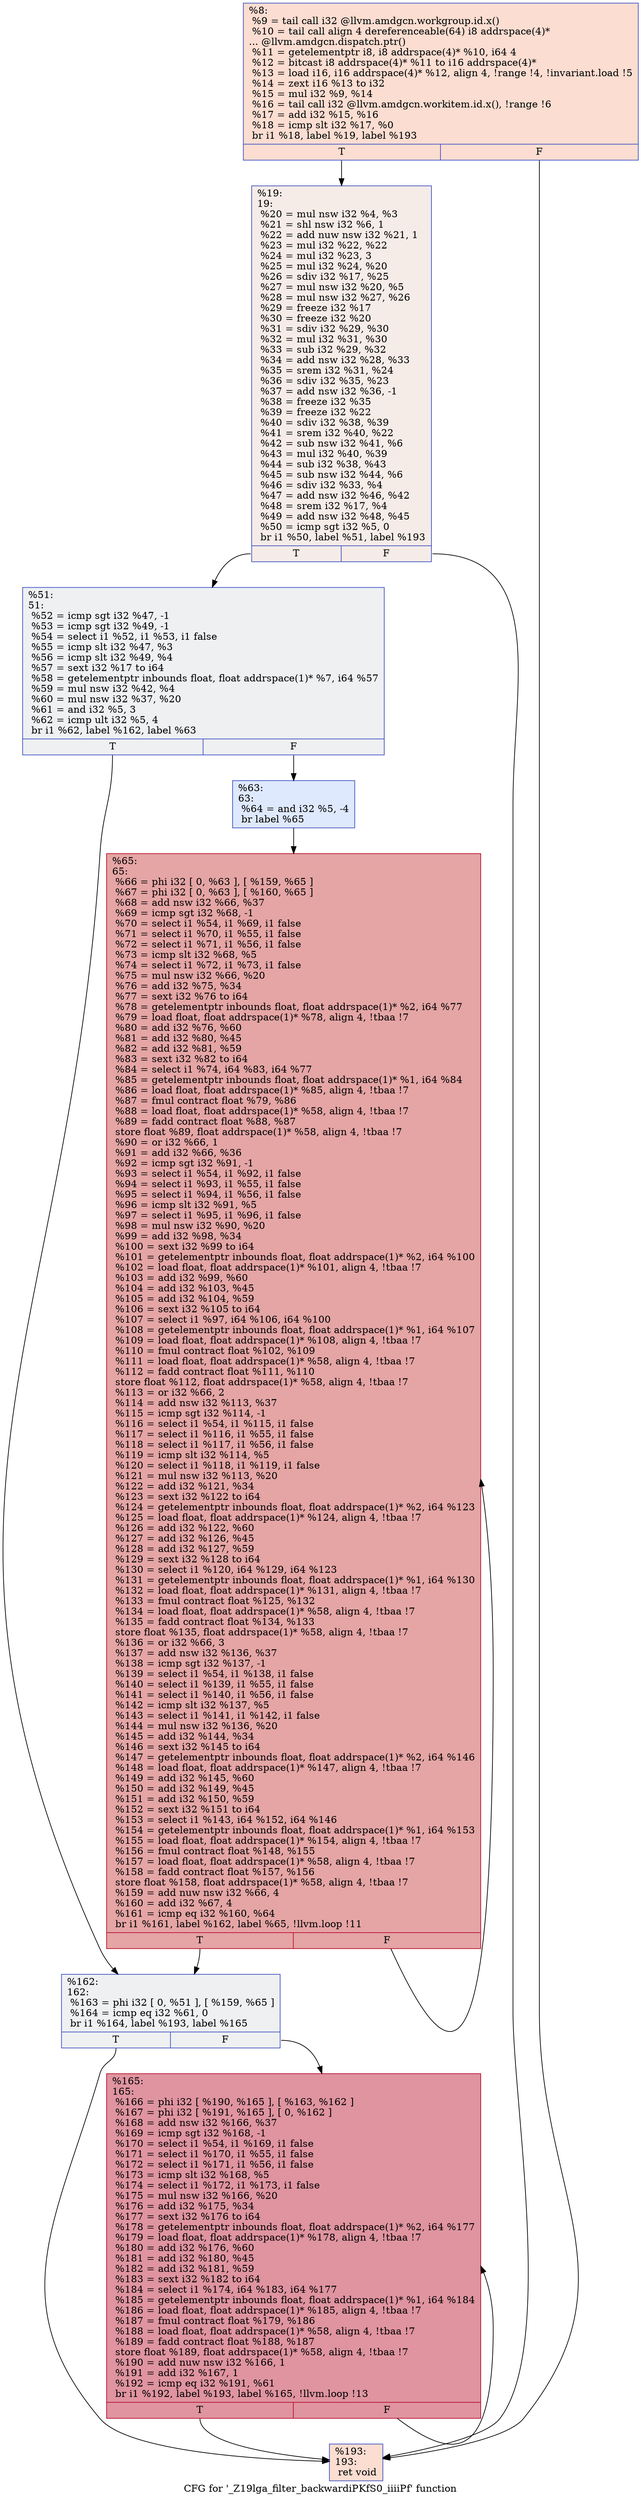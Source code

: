 digraph "CFG for '_Z19lga_filter_backwardiPKfS0_iiiiPf' function" {
	label="CFG for '_Z19lga_filter_backwardiPKfS0_iiiiPf' function";

	Node0x506bc20 [shape=record,color="#3d50c3ff", style=filled, fillcolor="#f7b39670",label="{%8:\l  %9 = tail call i32 @llvm.amdgcn.workgroup.id.x()\l  %10 = tail call align 4 dereferenceable(64) i8 addrspace(4)*\l... @llvm.amdgcn.dispatch.ptr()\l  %11 = getelementptr i8, i8 addrspace(4)* %10, i64 4\l  %12 = bitcast i8 addrspace(4)* %11 to i16 addrspace(4)*\l  %13 = load i16, i16 addrspace(4)* %12, align 4, !range !4, !invariant.load !5\l  %14 = zext i16 %13 to i32\l  %15 = mul i32 %9, %14\l  %16 = tail call i32 @llvm.amdgcn.workitem.id.x(), !range !6\l  %17 = add i32 %15, %16\l  %18 = icmp slt i32 %17, %0\l  br i1 %18, label %19, label %193\l|{<s0>T|<s1>F}}"];
	Node0x506bc20:s0 -> Node0x506db90;
	Node0x506bc20:s1 -> Node0x506dc20;
	Node0x506db90 [shape=record,color="#3d50c3ff", style=filled, fillcolor="#ead5c970",label="{%19:\l19:                                               \l  %20 = mul nsw i32 %4, %3\l  %21 = shl nsw i32 %6, 1\l  %22 = add nuw nsw i32 %21, 1\l  %23 = mul i32 %22, %22\l  %24 = mul i32 %23, 3\l  %25 = mul i32 %24, %20\l  %26 = sdiv i32 %17, %25\l  %27 = mul nsw i32 %20, %5\l  %28 = mul nsw i32 %27, %26\l  %29 = freeze i32 %17\l  %30 = freeze i32 %20\l  %31 = sdiv i32 %29, %30\l  %32 = mul i32 %31, %30\l  %33 = sub i32 %29, %32\l  %34 = add nsw i32 %28, %33\l  %35 = srem i32 %31, %24\l  %36 = sdiv i32 %35, %23\l  %37 = add nsw i32 %36, -1\l  %38 = freeze i32 %35\l  %39 = freeze i32 %22\l  %40 = sdiv i32 %38, %39\l  %41 = srem i32 %40, %22\l  %42 = sub nsw i32 %41, %6\l  %43 = mul i32 %40, %39\l  %44 = sub i32 %38, %43\l  %45 = sub nsw i32 %44, %6\l  %46 = sdiv i32 %33, %4\l  %47 = add nsw i32 %46, %42\l  %48 = srem i32 %17, %4\l  %49 = add nsw i32 %48, %45\l  %50 = icmp sgt i32 %5, 0\l  br i1 %50, label %51, label %193\l|{<s0>T|<s1>F}}"];
	Node0x506db90:s0 -> Node0x506f000;
	Node0x506db90:s1 -> Node0x506dc20;
	Node0x506f000 [shape=record,color="#3d50c3ff", style=filled, fillcolor="#d9dce170",label="{%51:\l51:                                               \l  %52 = icmp sgt i32 %47, -1\l  %53 = icmp sgt i32 %49, -1\l  %54 = select i1 %52, i1 %53, i1 false\l  %55 = icmp slt i32 %47, %3\l  %56 = icmp slt i32 %49, %4\l  %57 = sext i32 %17 to i64\l  %58 = getelementptr inbounds float, float addrspace(1)* %7, i64 %57\l  %59 = mul nsw i32 %42, %4\l  %60 = mul nsw i32 %37, %20\l  %61 = and i32 %5, 3\l  %62 = icmp ult i32 %5, 4\l  br i1 %62, label %162, label %63\l|{<s0>T|<s1>F}}"];
	Node0x506f000:s0 -> Node0x506f7a0;
	Node0x506f000:s1 -> Node0x506f7f0;
	Node0x506f7f0 [shape=record,color="#3d50c3ff", style=filled, fillcolor="#b5cdfa70",label="{%63:\l63:                                               \l  %64 = and i32 %5, -4\l  br label %65\l}"];
	Node0x506f7f0 -> Node0x506e4a0;
	Node0x506e4a0 [shape=record,color="#b70d28ff", style=filled, fillcolor="#c5333470",label="{%65:\l65:                                               \l  %66 = phi i32 [ 0, %63 ], [ %159, %65 ]\l  %67 = phi i32 [ 0, %63 ], [ %160, %65 ]\l  %68 = add nsw i32 %66, %37\l  %69 = icmp sgt i32 %68, -1\l  %70 = select i1 %54, i1 %69, i1 false\l  %71 = select i1 %70, i1 %55, i1 false\l  %72 = select i1 %71, i1 %56, i1 false\l  %73 = icmp slt i32 %68, %5\l  %74 = select i1 %72, i1 %73, i1 false\l  %75 = mul nsw i32 %66, %20\l  %76 = add i32 %75, %34\l  %77 = sext i32 %76 to i64\l  %78 = getelementptr inbounds float, float addrspace(1)* %2, i64 %77\l  %79 = load float, float addrspace(1)* %78, align 4, !tbaa !7\l  %80 = add i32 %76, %60\l  %81 = add i32 %80, %45\l  %82 = add i32 %81, %59\l  %83 = sext i32 %82 to i64\l  %84 = select i1 %74, i64 %83, i64 %77\l  %85 = getelementptr inbounds float, float addrspace(1)* %1, i64 %84\l  %86 = load float, float addrspace(1)* %85, align 4, !tbaa !7\l  %87 = fmul contract float %79, %86\l  %88 = load float, float addrspace(1)* %58, align 4, !tbaa !7\l  %89 = fadd contract float %88, %87\l  store float %89, float addrspace(1)* %58, align 4, !tbaa !7\l  %90 = or i32 %66, 1\l  %91 = add i32 %66, %36\l  %92 = icmp sgt i32 %91, -1\l  %93 = select i1 %54, i1 %92, i1 false\l  %94 = select i1 %93, i1 %55, i1 false\l  %95 = select i1 %94, i1 %56, i1 false\l  %96 = icmp slt i32 %91, %5\l  %97 = select i1 %95, i1 %96, i1 false\l  %98 = mul nsw i32 %90, %20\l  %99 = add i32 %98, %34\l  %100 = sext i32 %99 to i64\l  %101 = getelementptr inbounds float, float addrspace(1)* %2, i64 %100\l  %102 = load float, float addrspace(1)* %101, align 4, !tbaa !7\l  %103 = add i32 %99, %60\l  %104 = add i32 %103, %45\l  %105 = add i32 %104, %59\l  %106 = sext i32 %105 to i64\l  %107 = select i1 %97, i64 %106, i64 %100\l  %108 = getelementptr inbounds float, float addrspace(1)* %1, i64 %107\l  %109 = load float, float addrspace(1)* %108, align 4, !tbaa !7\l  %110 = fmul contract float %102, %109\l  %111 = load float, float addrspace(1)* %58, align 4, !tbaa !7\l  %112 = fadd contract float %111, %110\l  store float %112, float addrspace(1)* %58, align 4, !tbaa !7\l  %113 = or i32 %66, 2\l  %114 = add nsw i32 %113, %37\l  %115 = icmp sgt i32 %114, -1\l  %116 = select i1 %54, i1 %115, i1 false\l  %117 = select i1 %116, i1 %55, i1 false\l  %118 = select i1 %117, i1 %56, i1 false\l  %119 = icmp slt i32 %114, %5\l  %120 = select i1 %118, i1 %119, i1 false\l  %121 = mul nsw i32 %113, %20\l  %122 = add i32 %121, %34\l  %123 = sext i32 %122 to i64\l  %124 = getelementptr inbounds float, float addrspace(1)* %2, i64 %123\l  %125 = load float, float addrspace(1)* %124, align 4, !tbaa !7\l  %126 = add i32 %122, %60\l  %127 = add i32 %126, %45\l  %128 = add i32 %127, %59\l  %129 = sext i32 %128 to i64\l  %130 = select i1 %120, i64 %129, i64 %123\l  %131 = getelementptr inbounds float, float addrspace(1)* %1, i64 %130\l  %132 = load float, float addrspace(1)* %131, align 4, !tbaa !7\l  %133 = fmul contract float %125, %132\l  %134 = load float, float addrspace(1)* %58, align 4, !tbaa !7\l  %135 = fadd contract float %134, %133\l  store float %135, float addrspace(1)* %58, align 4, !tbaa !7\l  %136 = or i32 %66, 3\l  %137 = add nsw i32 %136, %37\l  %138 = icmp sgt i32 %137, -1\l  %139 = select i1 %54, i1 %138, i1 false\l  %140 = select i1 %139, i1 %55, i1 false\l  %141 = select i1 %140, i1 %56, i1 false\l  %142 = icmp slt i32 %137, %5\l  %143 = select i1 %141, i1 %142, i1 false\l  %144 = mul nsw i32 %136, %20\l  %145 = add i32 %144, %34\l  %146 = sext i32 %145 to i64\l  %147 = getelementptr inbounds float, float addrspace(1)* %2, i64 %146\l  %148 = load float, float addrspace(1)* %147, align 4, !tbaa !7\l  %149 = add i32 %145, %60\l  %150 = add i32 %149, %45\l  %151 = add i32 %150, %59\l  %152 = sext i32 %151 to i64\l  %153 = select i1 %143, i64 %152, i64 %146\l  %154 = getelementptr inbounds float, float addrspace(1)* %1, i64 %153\l  %155 = load float, float addrspace(1)* %154, align 4, !tbaa !7\l  %156 = fmul contract float %148, %155\l  %157 = load float, float addrspace(1)* %58, align 4, !tbaa !7\l  %158 = fadd contract float %157, %156\l  store float %158, float addrspace(1)* %58, align 4, !tbaa !7\l  %159 = add nuw nsw i32 %66, 4\l  %160 = add i32 %67, 4\l  %161 = icmp eq i32 %160, %64\l  br i1 %161, label %162, label %65, !llvm.loop !11\l|{<s0>T|<s1>F}}"];
	Node0x506e4a0:s0 -> Node0x506f7a0;
	Node0x506e4a0:s1 -> Node0x506e4a0;
	Node0x506f7a0 [shape=record,color="#3d50c3ff", style=filled, fillcolor="#d9dce170",label="{%162:\l162:                                              \l  %163 = phi i32 [ 0, %51 ], [ %159, %65 ]\l  %164 = icmp eq i32 %61, 0\l  br i1 %164, label %193, label %165\l|{<s0>T|<s1>F}}"];
	Node0x506f7a0:s0 -> Node0x506dc20;
	Node0x506f7a0:s1 -> Node0x50744c0;
	Node0x50744c0 [shape=record,color="#b70d28ff", style=filled, fillcolor="#b70d2870",label="{%165:\l165:                                              \l  %166 = phi i32 [ %190, %165 ], [ %163, %162 ]\l  %167 = phi i32 [ %191, %165 ], [ 0, %162 ]\l  %168 = add nsw i32 %166, %37\l  %169 = icmp sgt i32 %168, -1\l  %170 = select i1 %54, i1 %169, i1 false\l  %171 = select i1 %170, i1 %55, i1 false\l  %172 = select i1 %171, i1 %56, i1 false\l  %173 = icmp slt i32 %168, %5\l  %174 = select i1 %172, i1 %173, i1 false\l  %175 = mul nsw i32 %166, %20\l  %176 = add i32 %175, %34\l  %177 = sext i32 %176 to i64\l  %178 = getelementptr inbounds float, float addrspace(1)* %2, i64 %177\l  %179 = load float, float addrspace(1)* %178, align 4, !tbaa !7\l  %180 = add i32 %176, %60\l  %181 = add i32 %180, %45\l  %182 = add i32 %181, %59\l  %183 = sext i32 %182 to i64\l  %184 = select i1 %174, i64 %183, i64 %177\l  %185 = getelementptr inbounds float, float addrspace(1)* %1, i64 %184\l  %186 = load float, float addrspace(1)* %185, align 4, !tbaa !7\l  %187 = fmul contract float %179, %186\l  %188 = load float, float addrspace(1)* %58, align 4, !tbaa !7\l  %189 = fadd contract float %188, %187\l  store float %189, float addrspace(1)* %58, align 4, !tbaa !7\l  %190 = add nuw nsw i32 %166, 1\l  %191 = add i32 %167, 1\l  %192 = icmp eq i32 %191, %61\l  br i1 %192, label %193, label %165, !llvm.loop !13\l|{<s0>T|<s1>F}}"];
	Node0x50744c0:s0 -> Node0x506dc20;
	Node0x50744c0:s1 -> Node0x50744c0;
	Node0x506dc20 [shape=record,color="#3d50c3ff", style=filled, fillcolor="#f7b39670",label="{%193:\l193:                                              \l  ret void\l}"];
}
